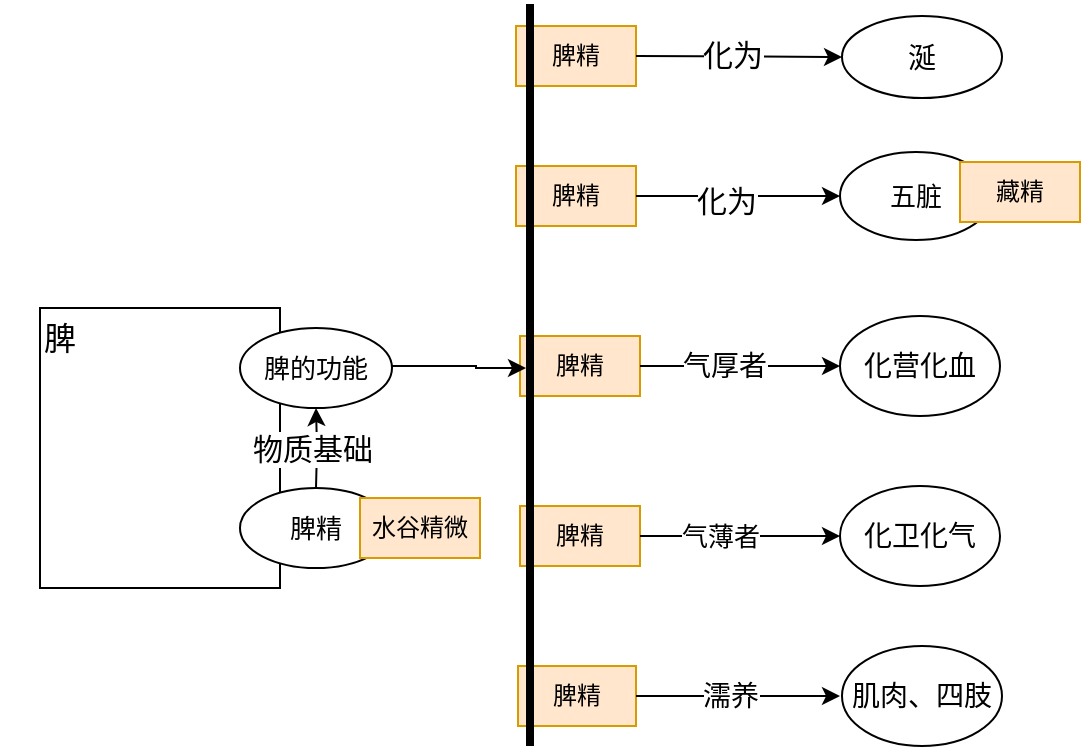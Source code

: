 <mxfile version="23.0.1" type="github">
  <diagram name="第 1 页" id="FHnEtHlPCikIFntmFjx9">
    <mxGraphModel dx="1050" dy="557" grid="1" gridSize="10" guides="1" tooltips="1" connect="1" arrows="1" fold="1" page="1" pageScale="1" pageWidth="827" pageHeight="1169" math="0" shadow="0">
      <root>
        <mxCell id="0" />
        <mxCell id="1" parent="0" />
        <mxCell id="k00a9VnEO8OqxWAt4sLT-65" value="脾精" style="text;html=1;strokeColor=#d79b00;fillColor=#ffe6cc;align=center;verticalAlign=middle;whiteSpace=wrap;rounded=0;" vertex="1" parent="1">
          <mxGeometry x="389" y="390" width="59" height="30" as="geometry" />
        </mxCell>
        <mxCell id="k00a9VnEO8OqxWAt4sLT-61" value="脾精" style="text;html=1;strokeColor=#d79b00;fillColor=#ffe6cc;align=center;verticalAlign=middle;whiteSpace=wrap;rounded=0;" vertex="1" parent="1">
          <mxGeometry x="390" y="310" width="60" height="30" as="geometry" />
        </mxCell>
        <mxCell id="k00a9VnEO8OqxWAt4sLT-51" value="脾精" style="text;html=1;strokeColor=#d79b00;fillColor=#ffe6cc;align=center;verticalAlign=middle;whiteSpace=wrap;rounded=0;" vertex="1" parent="1">
          <mxGeometry x="388" y="70" width="60" height="30" as="geometry" />
        </mxCell>
        <mxCell id="k00a9VnEO8OqxWAt4sLT-54" value="脾精" style="text;html=1;strokeColor=#d79b00;fillColor=#ffe6cc;align=center;verticalAlign=middle;whiteSpace=wrap;rounded=0;" vertex="1" parent="1">
          <mxGeometry x="388" y="140" width="60" height="30" as="geometry" />
        </mxCell>
        <mxCell id="k00a9VnEO8OqxWAt4sLT-57" value="脾精" style="text;html=1;strokeColor=#d79b00;fillColor=#ffe6cc;align=center;verticalAlign=middle;whiteSpace=wrap;rounded=0;" vertex="1" parent="1">
          <mxGeometry x="390" y="225" width="60" height="30" as="geometry" />
        </mxCell>
        <mxCell id="k00a9VnEO8OqxWAt4sLT-9" value="" style="rounded=0;whiteSpace=wrap;html=1;" vertex="1" parent="1">
          <mxGeometry x="150" y="211" width="120" height="140" as="geometry" />
        </mxCell>
        <mxCell id="k00a9VnEO8OqxWAt4sLT-10" value="脾" style="text;html=1;strokeColor=none;fillColor=none;align=center;verticalAlign=middle;whiteSpace=wrap;rounded=0;fontSize=16;" vertex="1" parent="1">
          <mxGeometry x="130" y="211" width="60" height="30" as="geometry" />
        </mxCell>
        <mxCell id="k00a9VnEO8OqxWAt4sLT-13" style="edgeStyle=orthogonalEdgeStyle;rounded=0;orthogonalLoop=1;jettySize=auto;html=1;exitX=0.5;exitY=0;exitDx=0;exitDy=0;entryX=0.5;entryY=1;entryDx=0;entryDy=0;" edge="1" parent="1" target="k00a9VnEO8OqxWAt4sLT-2">
          <mxGeometry relative="1" as="geometry">
            <mxPoint x="288" y="301" as="sourcePoint" />
          </mxGeometry>
        </mxCell>
        <mxCell id="k00a9VnEO8OqxWAt4sLT-14" value="物质基础" style="edgeLabel;html=1;align=center;verticalAlign=middle;resizable=0;points=[];fontSize=15;" vertex="1" connectable="0" parent="k00a9VnEO8OqxWAt4sLT-13">
          <mxGeometry y="2" relative="1" as="geometry">
            <mxPoint as="offset" />
          </mxGeometry>
        </mxCell>
        <mxCell id="k00a9VnEO8OqxWAt4sLT-15" value="" style="group" vertex="1" connectable="0" parent="1">
          <mxGeometry x="250" y="301" width="120" height="40" as="geometry" />
        </mxCell>
        <mxCell id="k00a9VnEO8OqxWAt4sLT-16" value="脾精" style="ellipse;whiteSpace=wrap;html=1;fontSize=13;" vertex="1" parent="k00a9VnEO8OqxWAt4sLT-15">
          <mxGeometry width="76" height="40" as="geometry" />
        </mxCell>
        <mxCell id="k00a9VnEO8OqxWAt4sLT-17" value="" style="endArrow=classic;html=1;rounded=0;exitX=1;exitY=0.5;exitDx=0;exitDy=0;" edge="1" parent="k00a9VnEO8OqxWAt4sLT-15" source="k00a9VnEO8OqxWAt4sLT-16" target="k00a9VnEO8OqxWAt4sLT-18">
          <mxGeometry width="50" height="50" relative="1" as="geometry">
            <mxPoint x="127" y="21" as="sourcePoint" />
            <mxPoint x="272" y="20" as="targetPoint" />
          </mxGeometry>
        </mxCell>
        <mxCell id="k00a9VnEO8OqxWAt4sLT-18" value="水谷精微" style="text;html=1;strokeColor=#d79b00;fillColor=#ffe6cc;align=center;verticalAlign=middle;whiteSpace=wrap;rounded=0;" vertex="1" parent="k00a9VnEO8OqxWAt4sLT-15">
          <mxGeometry x="60" y="5" width="60" height="30" as="geometry" />
        </mxCell>
        <mxCell id="k00a9VnEO8OqxWAt4sLT-43" style="edgeStyle=orthogonalEdgeStyle;rounded=0;orthogonalLoop=1;jettySize=auto;html=1;exitX=1;exitY=0.5;exitDx=0;exitDy=0;" edge="1" parent="1" source="k00a9VnEO8OqxWAt4sLT-2" target="k00a9VnEO8OqxWAt4sLT-50">
          <mxGeometry relative="1" as="geometry">
            <mxPoint x="384" y="240" as="targetPoint" />
            <Array as="points">
              <mxPoint x="368" y="240" />
              <mxPoint x="368" y="241" />
            </Array>
          </mxGeometry>
        </mxCell>
        <mxCell id="k00a9VnEO8OqxWAt4sLT-2" value="脾的功能" style="ellipse;whiteSpace=wrap;html=1;fontSize=13;" vertex="1" parent="1">
          <mxGeometry x="250" y="221" width="76" height="40" as="geometry" />
        </mxCell>
        <mxCell id="k00a9VnEO8OqxWAt4sLT-21" value="五脏" style="ellipse;whiteSpace=wrap;html=1;fontSize=13;" vertex="1" parent="1">
          <mxGeometry x="550" y="133" width="76" height="44" as="geometry" />
        </mxCell>
        <mxCell id="k00a9VnEO8OqxWAt4sLT-26" value="藏精" style="text;html=1;strokeColor=#d79b00;fillColor=#ffe6cc;align=center;verticalAlign=middle;whiteSpace=wrap;rounded=0;" vertex="1" parent="1">
          <mxGeometry x="610" y="138" width="60" height="30" as="geometry" />
        </mxCell>
        <mxCell id="k00a9VnEO8OqxWAt4sLT-27" value="化营化血" style="ellipse;whiteSpace=wrap;html=1;fontSize=14;" vertex="1" parent="1">
          <mxGeometry x="550" y="215" width="80" height="50" as="geometry" />
        </mxCell>
        <mxCell id="k00a9VnEO8OqxWAt4sLT-28" value="化卫化气" style="ellipse;whiteSpace=wrap;html=1;fontSize=14;" vertex="1" parent="1">
          <mxGeometry x="550" y="300" width="80" height="50" as="geometry" />
        </mxCell>
        <mxCell id="k00a9VnEO8OqxWAt4sLT-33" value="涎" style="ellipse;whiteSpace=wrap;html=1;fontSize=14;" vertex="1" parent="1">
          <mxGeometry x="551" y="65" width="80" height="41" as="geometry" />
        </mxCell>
        <mxCell id="k00a9VnEO8OqxWAt4sLT-50" value="" style="line;strokeWidth=4;direction=south;html=1;perimeter=backbonePerimeter;points=[];outlineConnect=0;" vertex="1" parent="1">
          <mxGeometry x="390" y="59" width="10" height="371" as="geometry" />
        </mxCell>
        <mxCell id="k00a9VnEO8OqxWAt4sLT-52" value="" style="endArrow=classic;html=1;rounded=0;entryX=0;entryY=0.5;entryDx=0;entryDy=0;exitX=1;exitY=0.5;exitDx=0;exitDy=0;" edge="1" parent="1" source="k00a9VnEO8OqxWAt4sLT-51" target="k00a9VnEO8OqxWAt4sLT-33">
          <mxGeometry width="50" height="50" relative="1" as="geometry">
            <mxPoint x="440" y="80" as="sourcePoint" />
            <mxPoint x="490" y="30" as="targetPoint" />
          </mxGeometry>
        </mxCell>
        <mxCell id="k00a9VnEO8OqxWAt4sLT-53" value="化为" style="edgeLabel;html=1;align=center;verticalAlign=middle;resizable=0;points=[];fontSize=15;" vertex="1" connectable="0" parent="k00a9VnEO8OqxWAt4sLT-52">
          <mxGeometry x="-0.067" y="1" relative="1" as="geometry">
            <mxPoint as="offset" />
          </mxGeometry>
        </mxCell>
        <mxCell id="k00a9VnEO8OqxWAt4sLT-55" style="edgeStyle=orthogonalEdgeStyle;rounded=0;orthogonalLoop=1;jettySize=auto;html=1;exitX=1;exitY=0.5;exitDx=0;exitDy=0;entryX=0;entryY=0.5;entryDx=0;entryDy=0;" edge="1" parent="1" source="k00a9VnEO8OqxWAt4sLT-54" target="k00a9VnEO8OqxWAt4sLT-21">
          <mxGeometry relative="1" as="geometry" />
        </mxCell>
        <mxCell id="k00a9VnEO8OqxWAt4sLT-56" value="化为" style="edgeLabel;html=1;align=center;verticalAlign=middle;resizable=0;points=[];fontSize=15;" vertex="1" connectable="0" parent="k00a9VnEO8OqxWAt4sLT-55">
          <mxGeometry x="-0.117" y="-2" relative="1" as="geometry">
            <mxPoint as="offset" />
          </mxGeometry>
        </mxCell>
        <mxCell id="k00a9VnEO8OqxWAt4sLT-58" style="edgeStyle=orthogonalEdgeStyle;rounded=0;orthogonalLoop=1;jettySize=auto;html=1;exitX=1;exitY=0.5;exitDx=0;exitDy=0;entryX=0;entryY=0.5;entryDx=0;entryDy=0;" edge="1" parent="1" source="k00a9VnEO8OqxWAt4sLT-57" target="k00a9VnEO8OqxWAt4sLT-27">
          <mxGeometry relative="1" as="geometry" />
        </mxCell>
        <mxCell id="k00a9VnEO8OqxWAt4sLT-59" value="气厚者" style="edgeLabel;html=1;align=center;verticalAlign=middle;resizable=0;points=[];fontSize=14;" vertex="1" connectable="0" parent="k00a9VnEO8OqxWAt4sLT-58">
          <mxGeometry x="-0.164" relative="1" as="geometry">
            <mxPoint as="offset" />
          </mxGeometry>
        </mxCell>
        <mxCell id="k00a9VnEO8OqxWAt4sLT-62" style="edgeStyle=orthogonalEdgeStyle;rounded=0;orthogonalLoop=1;jettySize=auto;html=1;exitX=1;exitY=0.5;exitDx=0;exitDy=0;" edge="1" parent="1" source="k00a9VnEO8OqxWAt4sLT-61" target="k00a9VnEO8OqxWAt4sLT-28">
          <mxGeometry relative="1" as="geometry" />
        </mxCell>
        <mxCell id="k00a9VnEO8OqxWAt4sLT-63" value="气薄者" style="edgeLabel;html=1;align=center;verticalAlign=middle;resizable=0;points=[];fontSize=13;" vertex="1" connectable="0" parent="k00a9VnEO8OqxWAt4sLT-62">
          <mxGeometry x="-0.344" relative="1" as="geometry">
            <mxPoint x="7" as="offset" />
          </mxGeometry>
        </mxCell>
        <mxCell id="k00a9VnEO8OqxWAt4sLT-64" value="肌肉、四肢" style="ellipse;whiteSpace=wrap;html=1;fontSize=14;" vertex="1" parent="1">
          <mxGeometry x="551" y="380" width="80" height="50" as="geometry" />
        </mxCell>
        <mxCell id="k00a9VnEO8OqxWAt4sLT-66" style="edgeStyle=orthogonalEdgeStyle;rounded=0;orthogonalLoop=1;jettySize=auto;html=1;exitX=1;exitY=0.5;exitDx=0;exitDy=0;" edge="1" parent="1" source="k00a9VnEO8OqxWAt4sLT-65">
          <mxGeometry relative="1" as="geometry">
            <mxPoint x="550" y="405" as="targetPoint" />
          </mxGeometry>
        </mxCell>
        <mxCell id="k00a9VnEO8OqxWAt4sLT-67" value="濡养" style="edgeLabel;html=1;align=center;verticalAlign=middle;resizable=0;points=[];fontSize=14;" vertex="1" connectable="0" parent="k00a9VnEO8OqxWAt4sLT-66">
          <mxGeometry x="-0.087" relative="1" as="geometry">
            <mxPoint as="offset" />
          </mxGeometry>
        </mxCell>
      </root>
    </mxGraphModel>
  </diagram>
</mxfile>
